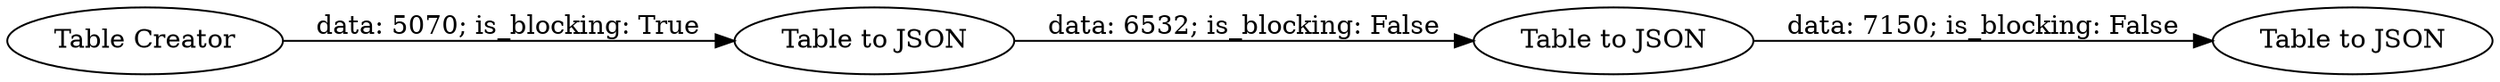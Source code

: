 digraph {
	"1888719242834080943_4" [label="Table to JSON"]
	"1888719242834080943_3" [label="Table Creator"]
	"1888719242834080943_5" [label="Table to JSON"]
	"1888719242834080943_6" [label="Table to JSON"]
	"1888719242834080943_3" -> "1888719242834080943_4" [label="data: 5070; is_blocking: True"]
	"1888719242834080943_4" -> "1888719242834080943_5" [label="data: 6532; is_blocking: False"]
	"1888719242834080943_5" -> "1888719242834080943_6" [label="data: 7150; is_blocking: False"]
	rankdir=LR
}
